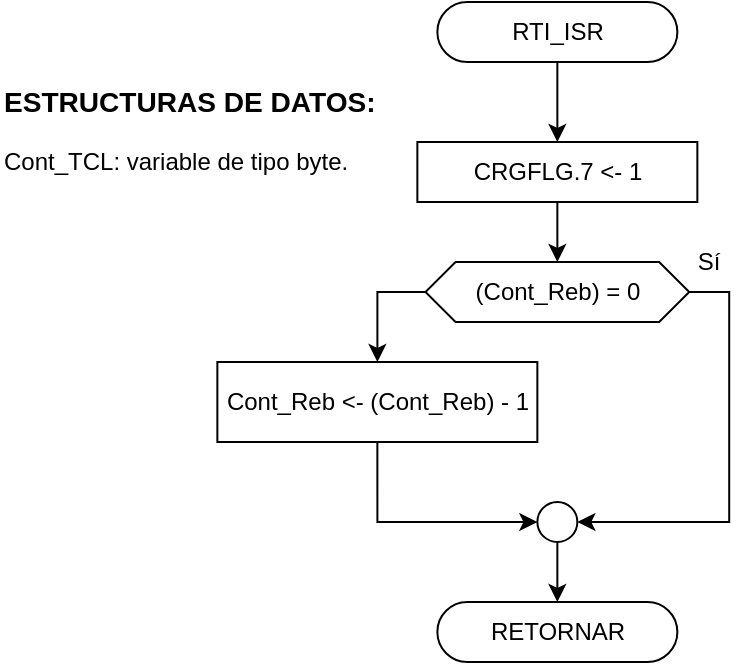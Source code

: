 <mxfile version="13.2.4" type="device"><diagram id="C5RBs43oDa-KdzZeNtuy" name="Page-1"><mxGraphModel dx="509" dy="516" grid="1" gridSize="10" guides="1" tooltips="1" connect="1" arrows="1" fold="1" page="1" pageScale="1" pageWidth="827" pageHeight="1169" math="0" shadow="0"><root><mxCell id="WIyWlLk6GJQsqaUBKTNV-0"/><mxCell id="WIyWlLk6GJQsqaUBKTNV-1" parent="WIyWlLk6GJQsqaUBKTNV-0"/><mxCell id="AvDR-9Zfv_j_PqzCw5Jo-19" style="edgeStyle=orthogonalEdgeStyle;rounded=0;orthogonalLoop=1;jettySize=auto;html=1;exitX=0.5;exitY=1;exitDx=0;exitDy=0;entryX=0.5;entryY=0;entryDx=0;entryDy=0;" edge="1" parent="WIyWlLk6GJQsqaUBKTNV-1" source="AvDR-9Zfv_j_PqzCw5Jo-1" target="AvDR-9Zfv_j_PqzCw5Jo-17"><mxGeometry relative="1" as="geometry"/></mxCell><mxCell id="AvDR-9Zfv_j_PqzCw5Jo-1" value="RTI_ISR" style="rounded=1;whiteSpace=wrap;html=1;fontSize=12;glass=0;strokeWidth=1;shadow=0;arcSize=50;" vertex="1" parent="WIyWlLk6GJQsqaUBKTNV-1"><mxGeometry x="238.68" y="40" width="120" height="30" as="geometry"/></mxCell><mxCell id="AvDR-9Zfv_j_PqzCw5Jo-12" style="edgeStyle=orthogonalEdgeStyle;rounded=0;orthogonalLoop=1;jettySize=auto;html=1;exitX=0.5;exitY=1;exitDx=0;exitDy=0;entryX=0;entryY=0.5;entryDx=0;entryDy=0;" edge="1" parent="WIyWlLk6GJQsqaUBKTNV-1" source="AvDR-9Zfv_j_PqzCw5Jo-2" target="AvDR-9Zfv_j_PqzCw5Jo-8"><mxGeometry relative="1" as="geometry"/></mxCell><mxCell id="AvDR-9Zfv_j_PqzCw5Jo-2" value="Cont_Reb &amp;lt;- (Cont_Reb) - 1&lt;span&gt;&lt;br&gt;&lt;/span&gt;" style="rounded=0;whiteSpace=wrap;html=1;" vertex="1" parent="WIyWlLk6GJQsqaUBKTNV-1"><mxGeometry x="128.68" y="220" width="160" height="40" as="geometry"/></mxCell><mxCell id="AvDR-9Zfv_j_PqzCw5Jo-7" style="edgeStyle=orthogonalEdgeStyle;rounded=0;orthogonalLoop=1;jettySize=auto;html=1;exitX=0;exitY=0.5;exitDx=0;exitDy=0;" edge="1" parent="WIyWlLk6GJQsqaUBKTNV-1" source="AvDR-9Zfv_j_PqzCw5Jo-3" target="AvDR-9Zfv_j_PqzCw5Jo-2"><mxGeometry relative="1" as="geometry"/></mxCell><mxCell id="AvDR-9Zfv_j_PqzCw5Jo-13" style="edgeStyle=orthogonalEdgeStyle;rounded=0;orthogonalLoop=1;jettySize=auto;html=1;exitX=1;exitY=0.5;exitDx=0;exitDy=0;entryX=1;entryY=0.5;entryDx=0;entryDy=0;" edge="1" parent="WIyWlLk6GJQsqaUBKTNV-1" source="AvDR-9Zfv_j_PqzCw5Jo-3" target="AvDR-9Zfv_j_PqzCw5Jo-8"><mxGeometry relative="1" as="geometry"/></mxCell><mxCell id="AvDR-9Zfv_j_PqzCw5Jo-3" value="(Cont_Reb) = 0" style="shape=hexagon;perimeter=hexagonPerimeter2;whiteSpace=wrap;html=1;size=0.114;" vertex="1" parent="WIyWlLk6GJQsqaUBKTNV-1"><mxGeometry x="232.74" y="170" width="131.88" height="30" as="geometry"/></mxCell><mxCell id="AvDR-9Zfv_j_PqzCw5Jo-5" value="RETORNAR" style="rounded=1;whiteSpace=wrap;html=1;fontSize=12;glass=0;strokeWidth=1;shadow=0;arcSize=50;" vertex="1" parent="WIyWlLk6GJQsqaUBKTNV-1"><mxGeometry x="238.68" y="340" width="120" height="30" as="geometry"/></mxCell><mxCell id="AvDR-9Zfv_j_PqzCw5Jo-9" style="edgeStyle=orthogonalEdgeStyle;rounded=0;orthogonalLoop=1;jettySize=auto;html=1;exitX=0.5;exitY=1;exitDx=0;exitDy=0;entryX=0.5;entryY=0;entryDx=0;entryDy=0;" edge="1" parent="WIyWlLk6GJQsqaUBKTNV-1" source="AvDR-9Zfv_j_PqzCw5Jo-8" target="AvDR-9Zfv_j_PqzCw5Jo-5"><mxGeometry relative="1" as="geometry"/></mxCell><mxCell id="AvDR-9Zfv_j_PqzCw5Jo-8" value="" style="ellipse;whiteSpace=wrap;html=1;aspect=fixed;" vertex="1" parent="WIyWlLk6GJQsqaUBKTNV-1"><mxGeometry x="288.68" y="290" width="20" height="20" as="geometry"/></mxCell><mxCell id="AvDR-9Zfv_j_PqzCw5Jo-15" value="Sí" style="text;html=1;align=center;verticalAlign=middle;resizable=0;points=[];autosize=1;" vertex="1" parent="WIyWlLk6GJQsqaUBKTNV-1"><mxGeometry x="358.68" y="160" width="30" height="20" as="geometry"/></mxCell><mxCell id="AvDR-9Zfv_j_PqzCw5Jo-16" value="&lt;h3 style=&quot;text-align: center&quot;&gt;ESTRUCTURAS DE DATOS:&lt;/h3&gt;&lt;p&gt;Cont_TCL: variable de tipo byte.&lt;/p&gt;&lt;p&gt;&lt;/p&gt;" style="text;html=1;strokeColor=none;fillColor=none;align=left;verticalAlign=middle;whiteSpace=wrap;rounded=0;" vertex="1" parent="WIyWlLk6GJQsqaUBKTNV-1"><mxGeometry x="20" y="60" width="268.68" height="85" as="geometry"/></mxCell><mxCell id="AvDR-9Zfv_j_PqzCw5Jo-20" style="edgeStyle=orthogonalEdgeStyle;rounded=0;orthogonalLoop=1;jettySize=auto;html=1;exitX=0.5;exitY=1;exitDx=0;exitDy=0;entryX=0.5;entryY=0;entryDx=0;entryDy=0;" edge="1" parent="WIyWlLk6GJQsqaUBKTNV-1" source="AvDR-9Zfv_j_PqzCw5Jo-17" target="AvDR-9Zfv_j_PqzCw5Jo-3"><mxGeometry relative="1" as="geometry"/></mxCell><mxCell id="AvDR-9Zfv_j_PqzCw5Jo-17" value="&lt;span&gt;CRGFLG.7 &amp;lt;- 1&lt;br&gt;&lt;/span&gt;" style="rounded=0;whiteSpace=wrap;html=1;" vertex="1" parent="WIyWlLk6GJQsqaUBKTNV-1"><mxGeometry x="228.68" y="110" width="140" height="30" as="geometry"/></mxCell></root></mxGraphModel></diagram></mxfile>